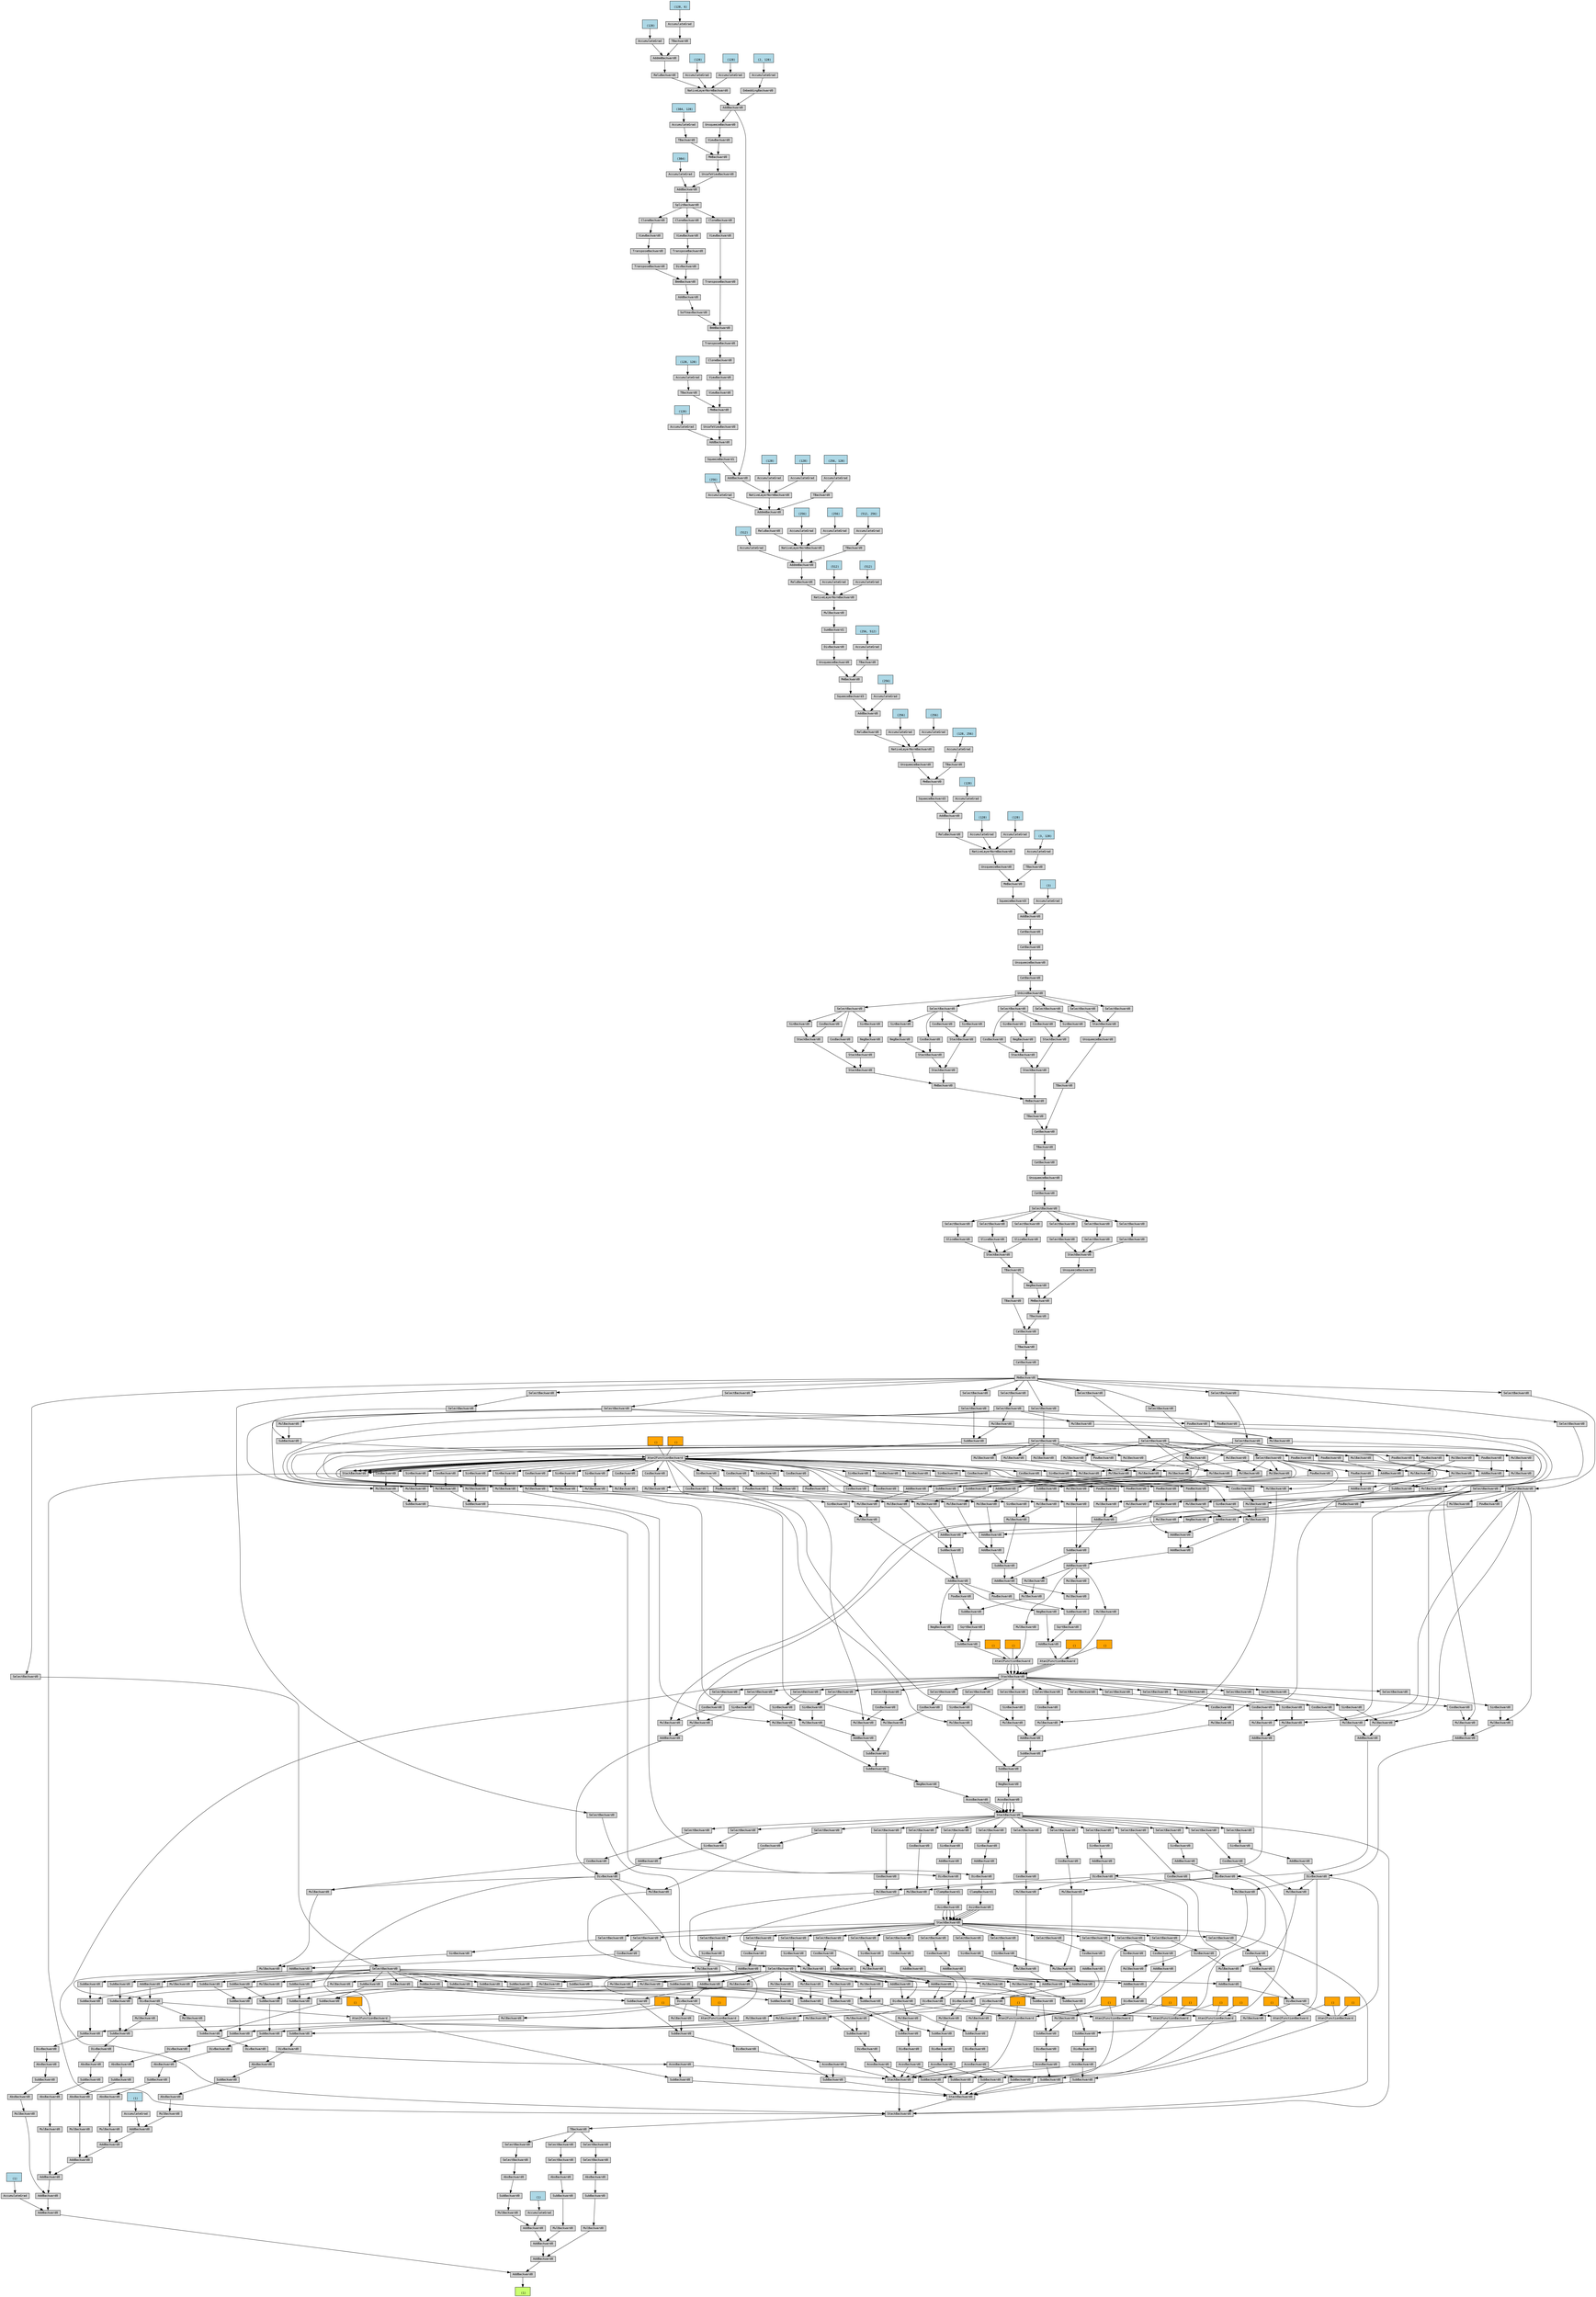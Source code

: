 digraph {
	graph [size="258.15,258.15"]
	node [align=left fontname=monospace fontsize=10 height=0.2 ranksep=0.1 shape=box style=filled]
	140540795078752 [label="
 (1)" fillcolor=darkolivegreen1]
	140540794868672 [label=AddBackward0]
	140540794868960 -> 140540794868672
	140540794868960 [label=AddBackward0]
	140540794868624 -> 140540794868960
	140540795083072 [label="
 (1)" fillcolor=lightblue]
	140540795083072 -> 140540794868624
	140540794868624 [label=AccumulateGrad]
	140540794868816 -> 140540794868960
	140540794868816 [label=AddBackward0]
	140540794868768 -> 140540794868816
	140540794868768 [label=AddBackward0]
	140540794869248 -> 140540794868768
	140540794869248 [label=AddBackward0]
	140540794869392 -> 140540794869248
	140540794869392 [label=AddBackward0]
	140540794869536 -> 140540794869392
	140540794869536 [label=AddBackward0]
	140540794869680 -> 140540794869536
	140540795072928 [label="
 (1)" fillcolor=lightblue]
	140540795072928 -> 140540794869680
	140540794869680 [label=AccumulateGrad]
	140540794869632 -> 140540794869536
	140540794869632 [label=MulBackward0]
	140540794869728 -> 140540794869632
	140540794869728 [label=AbsBackward0]
	140540794869920 -> 140540794869728
	140540794869920 [label=SubBackward0]
	140540794870016 -> 140540794869920
	140540794870016 [label=AbsBackward0]
	140540794870112 -> 140540794870016
	140540794870112 [label=DivBackward0]
	140540794870208 -> 140540794870112
	140540794870208 [label=SubBackward0]
	140540794870304 -> 140540794870208
	140540794870304 [label=SubBackward0]
	140540794870448 -> 140540794870304
	140540794870448 [label=SubBackward0]
	140540794870592 -> 140540794870448
	140540794870592 [label=SelectBackward0]
	140540794870688 -> 140540794870592
	140540794870688 [label=SelectBackward0]
	140540794870784 -> 140540794870688
	140540794870784 [label=MmBackward0]
	140540794870880 -> 140540794870784
	140540794870880 [label=CatBackward0]
	140540794870976 -> 140540794870880
	140540794870976 [label=TBackward0]
	140540794871072 -> 140540794870976
	140540794871072 [label=CatBackward0]
	140540794871168 -> 140540794871072
	140540794871168 [label=TBackward0]
	140540794871312 -> 140540794871168
	140540794871312 [label=TBackward0]
	140540794871408 -> 140540794871312
	140540794871408 [label=StackBackward0]
	140540794871504 -> 140540794871408
	140540794871504 [label=SliceBackward0]
	140540794871696 -> 140540794871504
	140540794871696 [label=SelectBackward0]
	140540794871792 -> 140540794871696
	140540794871792 [label=SelectBackward0]
	140540794871888 -> 140540794871792
	140540794871888 [label=CatBackward0]
	140540794871984 -> 140540794871888
	140540794871984 [label=UnsqueezeBackward0]
	140540794872080 -> 140540794871984
	140540794872080 [label=CatBackward0]
	140540794872176 -> 140540794872080
	140540794872176 [label=TBackward0]
	140540794872272 -> 140540794872176
	140540794872272 [label=CatBackward0]
	140540794872320 -> 140540794872272
	140540794872320 [label=TBackward0]
	140540794872560 -> 140540794872320
	140540794872560 [label=MmBackward0]
	140540794872608 -> 140540794872560
	140540794872608 [label=StackBackward0]
	140540794872848 -> 140540794872608
	140540794872848 [label=StackBackward0]
	140540794872992 -> 140540794872848
	140540794872992 [label=CosBackward0]
	140540794873136 -> 140540794872992
	140540794873136 [label=SelectBackward0]
	140540794873184 -> 140540794873136
	140540794873184 [label=UnbindBackward0]
	140540794873328 -> 140540794873184
	140540794873328 [label=CatBackward0]
	140540794873472 -> 140540794873328
	140540794873472 [label=UnsqueezeBackward0]
	140540794873664 -> 140540794873472
	140540794873664 [label=CatBackward0]
	140540794873712 -> 140540794873664
	140540794873712 [label=CatBackward0]
	140540794873904 -> 140540794873712
	140540794873904 [label=AddBackward0]
	140540794874000 -> 140540794873904
	140540794874000 [label=SqueezeBackward3]
	140540794874144 -> 140540794874000
	140540794874144 [label=MmBackward0]
	140540794874192 -> 140540794874144
	140540794874192 [label=UnsqueezeBackward0]
	140540794874432 -> 140540794874192
	140540794874432 [label=NativeLayerNormBackward0]
	140540794874480 -> 140540794874432
	140540794874480 [label=ReluBackward0]
	140540794874768 -> 140540794874480
	140540794874768 [label=AddBackward0]
	140540794874816 -> 140540794874768
	140540794874816 [label=SqueezeBackward3]
	140540794875056 -> 140540794874816
	140540794875056 [label=MmBackward0]
	140540794875104 -> 140540794875056
	140540794875104 [label=UnsqueezeBackward0]
	140540794875344 -> 140540794875104
	140540794875344 [label=NativeLayerNormBackward0]
	140540794875392 -> 140540794875344
	140540794875392 [label=ReluBackward0]
	140540794875680 -> 140540794875392
	140540794875680 [label=AddBackward0]
	140540794875728 -> 140540794875680
	140540794875728 [label=SqueezeBackward3]
	140540794875968 -> 140540794875728
	140540794875968 [label=MmBackward0]
	140540794876016 -> 140540794875968
	140540794876016 [label=UnsqueezeBackward0]
	140540794876256 -> 140540794876016
	140540794876256 [label=DivBackward0]
	140540794876304 -> 140540794876256
	140540794876304 [label=SumBackward1]
	140540794876496 -> 140540794876304
	140540794876496 [label=MulBackward0]
	140540794876544 -> 140540794876496
	140540794876544 [label=NativeLayerNormBackward0]
	140540794876736 -> 140540794876544
	140540794876736 [label=ReluBackward0]
	140540794876928 -> 140540794876736
	140540794876928 [label=AddmmBackward0]
	140540794876976 -> 140540794876928
	140540794519472 [label="
 (512)" fillcolor=lightblue]
	140540794519472 -> 140540794876976
	140540794876976 [label=AccumulateGrad]
	140540794876832 -> 140540794876928
	140540794876832 [label=NativeLayerNormBackward0]
	140540794877168 -> 140540794876832
	140540794877168 [label=ReluBackward0]
	140540794877552 -> 140540794877168
	140540794877552 [label=AddmmBackward0]
	140540794877648 -> 140540794877552
	140540794519152 [label="
 (256)" fillcolor=lightblue]
	140540794519152 -> 140540794877648
	140540794877648 [label=AccumulateGrad]
	140540794877600 -> 140540794877552
	140540794877600 [label=NativeLayerNormBackward0]
	140540794877744 -> 140540794877600
	140540794877744 [label=AddBackward0]
	140540794878080 -> 140540794877744
	140540794878080 [label=AddBackward0]
	140540794878224 -> 140540794878080
	140540794878224 [label=NativeLayerNormBackward0]
	140540794878368 -> 140540794878224
	140540794878368 [label=ReluBackward0]
	140540794878560 -> 140540794878368
	140540794878560 [label=AddmmBackward0]
	140540794878656 -> 140540794878560
	140540794518672 [label="
 (128)" fillcolor=lightblue]
	140540794518672 -> 140540794878656
	140540794878656 [label=AccumulateGrad]
	140540794878608 -> 140540794878560
	140540794878608 [label=TBackward0]
	140540794878704 -> 140540794878608
	140540697770352 [label="
 (128, 6)" fillcolor=lightblue]
	140540697770352 -> 140540794878704
	140540794878704 [label=AccumulateGrad]
	140540794878320 -> 140540794878224
	140540707020192 [label="
 (128)" fillcolor=lightblue]
	140540707020192 -> 140540794878320
	140540794878320 [label=AccumulateGrad]
	140540794878272 -> 140540794878224
	140540707020512 [label="
 (128)" fillcolor=lightblue]
	140540707020512 -> 140540794878272
	140540794878272 [label=AccumulateGrad]
	140540794878176 -> 140540794878080
	140540794878176 [label=EmbeddingBackward0]
	140540794878464 -> 140540794878176
	140540694481952 [label="
 (2, 128)" fillcolor=lightblue]
	140540694481952 -> 140540794878464
	140540794878464 [label=AccumulateGrad]
	140540794878032 -> 140540794877744
	140540794878032 [label=SqueezeBackward1]
	140540794878992 -> 140540794878032
	140540794878992 [label=AddBackward0]
	140540794878416 -> 140540794878992
	140540794878416 [label=UnsafeViewBackward0]
	140540794879040 -> 140540794878416
	140540794879040 [label=MmBackward0]
	140540794879136 -> 140540794879040
	140540794879136 [label=ViewBackward0]
	140540794879280 -> 140540794879136
	140540794879280 [label=ViewBackward0]
	140540794879376 -> 140540794879280
	140540794879376 [label=CloneBackward0]
	140540794879472 -> 140540794879376
	140540794879472 [label=TransposeBackward0]
	140540794879520 -> 140540794879472
	140540794879520 [label=BmmBackward0]
	140540794879664 -> 140540794879520
	140540794879664 [label=SoftmaxBackward0]
	140540794879904 -> 140540794879664
	140540794879904 [label=AddBackward0]
	140540794879808 -> 140540794879904
	140540794879808 [label=BmmBackward0]
	140540795207888 -> 140540794879808
	140540795207888 [label=DivBackward0]
	140540795208032 -> 140540795207888
	140540795208032 [label=TransposeBackward0]
	140540795208128 -> 140540795208032
	140540795208128 [label=ViewBackward0]
	140540795208176 -> 140540795208128
	140540795208176 [label=CloneBackward0]
	140540795208320 -> 140540795208176
	140540795208320 [label=SplitBackward0]
	140540795208464 -> 140540795208320
	140540795208464 [label=AddBackward0]
	140540795208608 -> 140540795208464
	140540795208608 [label=UnsafeViewBackward0]
	140540795208848 -> 140540795208608
	140540795208848 [label=MmBackward0]
	140540795208896 -> 140540795208848
	140540795208896 [label=ViewBackward0]
	140540795209136 -> 140540795208896
	140540795209136 [label=UnsqueezeBackward0]
	140540794878080 -> 140540795209136
	140540795208752 -> 140540795208848
	140540795208752 [label=TBackward0]
	140540795209040 -> 140540795208752
	140540694396688 [label="
 (384, 128)" fillcolor=lightblue]
	140540694396688 -> 140540795209040
	140540795209040 [label=AccumulateGrad]
	140540795208560 -> 140540795208464
	140540794518752 [label="
 (384)" fillcolor=lightblue]
	140540794518752 -> 140540795208560
	140540795208560 [label=AccumulateGrad]
	140540795207840 -> 140540794879808
	140540795207840 [label=TransposeBackward0]
	140540795207936 -> 140540795207840
	140540795207936 [label=TransposeBackward0]
	140540795208416 -> 140540795207936
	140540795208416 [label=ViewBackward0]
	140540795209184 -> 140540795208416
	140540795209184 [label=CloneBackward0]
	140540795208320 -> 140540795209184
	140540794879616 -> 140540794879520
	140540794879616 [label=TransposeBackward0]
	140540794879856 -> 140540794879616
	140540794879856 [label=ViewBackward0]
	140540795208272 -> 140540794879856
	140540795208272 [label=CloneBackward0]
	140540795208320 -> 140540795208272
	140540794879088 -> 140540794879040
	140540794879088 [label=TBackward0]
	140540794879424 -> 140540794879088
	140540794518912 [label="
 (128, 128)" fillcolor=lightblue]
	140540794518912 -> 140540794879424
	140540794879424 [label=AccumulateGrad]
	140540794878800 -> 140540794878992
	140540707019632 [label="
 (128)" fillcolor=lightblue]
	140540707019632 -> 140540794878800
	140540794878800 [label=AccumulateGrad]
	140540794877840 -> 140540794877600
	140540794518992 [label="
 (128)" fillcolor=lightblue]
	140540794518992 -> 140540794877840
	140540794877840 [label=AccumulateGrad]
	140540794877888 -> 140540794877600
	140540794519072 [label="
 (128)" fillcolor=lightblue]
	140540794519072 -> 140540794877888
	140540794877888 [label=AccumulateGrad]
	140540794877456 -> 140540794877552
	140540794877456 [label=TBackward0]
	140540794878512 -> 140540794877456
	140540794508432 [label="
 (256, 128)" fillcolor=lightblue]
	140540794508432 -> 140540794878512
	140540794878512 [label=AccumulateGrad]
	140540794877312 -> 140540794876832
	140540794519232 [label="
 (256)" fillcolor=lightblue]
	140540794519232 -> 140540794877312
	140540794877312 [label=AccumulateGrad]
	140540794877360 -> 140540794876832
	140540794519312 [label="
 (256)" fillcolor=lightblue]
	140540794519312 -> 140540794877360
	140540794877360 [label=AccumulateGrad]
	140540794877072 -> 140540794876928
	140540794877072 [label=TBackward0]
	140540794877696 -> 140540794877072
	140540794519392 [label="
 (512, 256)" fillcolor=lightblue]
	140540794519392 -> 140540794877696
	140540794877696 [label=AccumulateGrad]
	140540794876688 -> 140540794876544
	140540794978368 [label="
 (512)" fillcolor=lightblue]
	140540794978368 -> 140540794876688
	140540794876688 [label=AccumulateGrad]
	140540794876640 -> 140540794876544
	140540794978448 [label="
 (512)" fillcolor=lightblue]
	140540794978448 -> 140540794876640
	140540794876640 [label=AccumulateGrad]
	140540794875872 -> 140540794875968
	140540794875872 [label=TBackward0]
	140540794876448 -> 140540794875872
	140540794978528 [label="
 (256, 512)" fillcolor=lightblue]
	140540794978528 -> 140540794876448
	140540794876448 [label=AccumulateGrad]
	140540794875584 -> 140540794875680
	140540794978608 [label="
 (256)" fillcolor=lightblue]
	140540794978608 -> 140540794875584
	140540794875584 [label=AccumulateGrad]
	140540794875248 -> 140540794875344
	140540794978688 [label="
 (256)" fillcolor=lightblue]
	140540794978688 -> 140540794875248
	140540794875248 [label=AccumulateGrad]
	140540794875488 -> 140540794875344
	140540794978768 [label="
 (256)" fillcolor=lightblue]
	140540794978768 -> 140540794875488
	140540794875488 [label=AccumulateGrad]
	140540794874960 -> 140540794875056
	140540794874960 [label=TBackward0]
	140540794875632 -> 140540794874960
	140540794978848 [label="
 (128, 256)" fillcolor=lightblue]
	140540794978848 -> 140540794875632
	140540794875632 [label=AccumulateGrad]
	140540794874672 -> 140540794874768
	140540794978928 [label="
 (128)" fillcolor=lightblue]
	140540794978928 -> 140540794874672
	140540794874672 [label=AccumulateGrad]
	140540794874336 -> 140540794874432
	140540794979008 [label="
 (128)" fillcolor=lightblue]
	140540794979008 -> 140540794874336
	140540794874336 [label=AccumulateGrad]
	140540794874576 -> 140540794874432
	140540694180496 [label="
 (128)" fillcolor=lightblue]
	140540694180496 -> 140540794874576
	140540794874576 [label=AccumulateGrad]
	140540794874048 -> 140540794874144
	140540794874048 [label=TBackward0]
	140540794874720 -> 140540794874048
	140540696984800 [label="
 (3, 128)" fillcolor=lightblue]
	140540696984800 -> 140540794874720
	140540794874720 [label=AccumulateGrad]
	140540794873952 -> 140540794873904
	140540694481792 [label="
 (3)" fillcolor=lightblue]
	140540694481792 -> 140540794873952
	140540794873952 [label=AccumulateGrad]
	140540794872944 -> 140540794872848
	140540794872944 [label=NegBackward0]
	140540794873280 -> 140540794872944
	140540794873280 [label=SinBackward0]
	140540794873136 -> 140540794873280
	140540794872800 -> 140540794872608
	140540794872800 [label=StackBackward0]
	140540794873616 -> 140540794872800
	140540794873616 [label=SinBackward0]
	140540794873136 -> 140540794873616
	140540794873040 -> 140540794872800
	140540794873040 [label=CosBackward0]
	140540794873136 -> 140540794873040
	140540794872464 -> 140540794872560
	140540794872464 [label=MmBackward0]
	140540794873424 -> 140540794872464
	140540794873424 [label=StackBackward0]
	140540794873856 -> 140540794873424
	140540794873856 [label=StackBackward0]
	140540794874288 -> 140540794873856
	140540794874288 [label=CosBackward0]
	140540794874912 -> 140540794874288
	140540794874912 [label=SelectBackward0]
	140540794873184 -> 140540794874912
	140540794874624 -> 140540794873856
	140540794874624 [label=SinBackward0]
	140540794874912 -> 140540794874624
	140540794873568 -> 140540794873424
	140540794873568 [label=StackBackward0]
	140540794875200 -> 140540794873568
	140540794875200 [label=NegBackward0]
	140540794875008 -> 140540794875200
	140540794875008 [label=SinBackward0]
	140540794874912 -> 140540794875008
	140540794874384 -> 140540794873568
	140540794874384 [label=CosBackward0]
	140540794874912 -> 140540794874384
	140540794872896 -> 140540794872464
	140540794872896 [label=StackBackward0]
	140540794876160 -> 140540794872896
	140540794876160 [label=StackBackward0]
	140540794875536 -> 140540794876160
	140540794875536 [label=CosBackward0]
	140540794875920 -> 140540794875536
	140540794875920 [label=SelectBackward0]
	140540794873184 -> 140540794875920
	140540794874096 -> 140540794876160
	140540794874096 [label=NegBackward0]
	140540794876784 -> 140540794874096
	140540794876784 [label=SinBackward0]
	140540794875920 -> 140540794876784
	140540794873808 -> 140540794872896
	140540794873808 [label=StackBackward0]
	140540794876208 -> 140540794873808
	140540794876208 [label=SinBackward0]
	140540794875920 -> 140540794876208
	140540794876400 -> 140540794873808
	140540794876400 [label=CosBackward0]
	140540794875920 -> 140540794876400
	140540794871600 -> 140540794872272
	140540794871600 [label=TBackward0]
	140540794872752 -> 140540794871600
	140540794872752 [label=UnsqueezeBackward0]
	140540794875824 -> 140540794872752
	140540794875824 [label=StackBackward0]
	140540794876112 -> 140540794875824
	140540794876112 [label=SelectBackward0]
	140540794873184 -> 140540794876112
	140540794875296 -> 140540794875824
	140540794875296 [label=SelectBackward0]
	140540794873184 -> 140540794875296
	140540794872512 -> 140540794875824
	140540794872512 [label=SelectBackward0]
	140540794873184 -> 140540794872512
	140540794871456 -> 140540794871408
	140540794871456 [label=SliceBackward0]
	140540794871840 -> 140540794871456
	140540794871840 [label=SelectBackward0]
	140540794871792 -> 140540794871840
	140540794871216 -> 140540794871408
	140540794871216 [label=SliceBackward0]
	140540794871936 -> 140540794871216
	140540794871936 [label=SelectBackward0]
	140540794871792 -> 140540794871936
	140540794871120 -> 140540794871072
	140540794871120 [label=TBackward0]
	140540794871552 -> 140540794871120
	140540794871552 [label=MmBackward0]
	140540794872128 -> 140540794871552
	140540794872128 [label=NegBackward0]
	140540794871312 -> 140540794872128
	140540794872032 -> 140540794871552
	140540794872032 [label=UnsqueezeBackward0]
	140540794871648 -> 140540794872032
	140540794871648 [label=StackBackward0]
	140540794872704 -> 140540794871648
	140540794872704 [label=SelectBackward0]
	140540794877504 -> 140540794872704
	140540794877504 [label=SelectBackward0]
	140540794871792 -> 140540794877504
	140540794872416 -> 140540794871648
	140540794872416 [label=SelectBackward0]
	140540794877120 -> 140540794872416
	140540794877120 [label=SelectBackward0]
	140540794871792 -> 140540794877120
	140540794872224 -> 140540794871648
	140540794872224 [label=SelectBackward0]
	140540794876880 -> 140540794872224
	140540794876880 [label=SelectBackward0]
	140540794871792 -> 140540794876880
	140540794870400 -> 140540794870304
	140540794870400 [label=MulBackward0]
	140540794870736 -> 140540794870400
	140540794870736 [label=SelectBackward0]
	140540794870928 -> 140540794870736
	140540794870928 [label=SelectBackward0]
	140540794870784 -> 140540794870928
	140540794870256 -> 140540794870208
	140540794870256 [label=MulBackward0]
	140540794870832 -> 140540794870256
	140540794870832 [label=DivBackward0]
	140540794871024 -> 140540794870832
	140540794871024 [label=AddBackward0]
	140540794870736 -> 140540794871024
	140540794871264 -> 140540794871024
	140540794871264 [label=MulBackward0]
	140540794873088 -> 140540794871264
	140540794873088 [label=MulBackward0]
	140540794879328 -> 140540794873088
	140540794879328 [label=DivBackward0]
	140540794878848 -> 140540794879328
	140540794878848 [label=AddBackward0]
	140540794879232 -> 140540794878848
	140540794879232 [label=MulBackward0]
	140540795208800 -> 140540794879232
	140540795208800 [label=SelectBackward0]
	140540795208992 -> 140540795208800
	140540795208992 [label=SelectBackward0]
	140540794870784 -> 140540795208992
	140540795208080 -> 140540794879232
	140540795208080 [label=CosBackward0]
	140540795207984 -> 140540795208080
	140540795207984 [label=SelectBackward0]
	140540795209376 -> 140540795207984
	140540795209376 [label=StackBackward0]
	140540694599360 -> 140540795209376
	140540694599360 [label=Atan2FunctionBackward]
	140540795209520 -> 140540694599360
	140540795209520 [label=AddBackward0]
	140540795209664 -> 140540795209520
	140540795209664 [label=NegBackward0]
	140540795209808 -> 140540795209664
	140540795209808 [label=AddBackward0]
	140540795209904 -> 140540795209808
	140540795209904 [label=SubBackward0]
	140540795210048 -> 140540795209904
	140540795210048 [label=AddBackward0]
	140540795210192 -> 140540795210048
	140540795210192 [label=MulBackward0]
	140540795210336 -> 140540795210192
	140540795210336 [label=MulBackward0]
	140540795210432 -> 140540795210336
	140540795210432 [label=SelectBackward0]
	140540795210528 -> 140540795210432
	140540795210528 [label=SelectBackward0]
	140540794870784 -> 140540795210528
	140540795208800 -> 140540795210192
	140540795210144 -> 140540795210048
	140540795210144 [label=MulBackward0]
	140540795210480 -> 140540795210144
	140540795210480 [label=SubBackward0]
	140540795210240 -> 140540795210480
	140540795210240 [label=MulBackward0]
	140540795210768 -> 140540795210240
	140540795210768 [label=MulBackward0]
	140540795210912 -> 140540795210768
	140540795210912 [label=SelectBackward0]
	140540795211008 -> 140540795210912
	140540795211008 [label=SelectBackward0]
	140540794870784 -> 140540795211008
	140540795210720 -> 140540795210240
	140540795210720 [label=SelectBackward0]
	140540795211104 -> 140540795210720
	140540795211104 [label=SelectBackward0]
	140540794870784 -> 140540795211104
	140540795210576 -> 140540795210480
	140540795210576 [label=MulBackward0]
	140540795210816 -> 140540795210576
	140540795210816 [label=MulBackward0]
	140540795211152 -> 140540795210816
	140540795211152 [label=SelectBackward0]
	140540795211248 -> 140540795211152
	140540795211248 [label=SelectBackward0]
	140540794870784 -> 140540795211248
	140540795210960 -> 140540795210576
	140540795210960 [label=SelectBackward0]
	140540795211344 -> 140540795210960
	140540795211344 [label=SelectBackward0]
	140540794870784 -> 140540795211344
	140540795210384 -> 140540795210144
	140540795210384 [label=PowBackward0]
	140540795211200 -> 140540795210384
	140540795211200 [label=CosBackward0]
	140540694599120 -> 140540795211200
	140540694599120 [label=Atan2FunctionBackward]
	140540795210864 -> 140540694599120
	140540795210864 [label=SubBackward0]
	140540795211488 -> 140540795210864
	140540795211488 [label=SelectBackward0]
	140540795211632 -> 140540795211488
	140540795211632 [label=SelectBackward0]
	140540794870784 -> 140540795211632
	140540795211440 -> 140540795210864
	140540795211440 [label=MulBackward0]
	140540795211680 -> 140540795211440
	140540795211680 [label=SelectBackward0]
	140540795211776 -> 140540795211680
	140540795211776 [label=SelectBackward0]
	140540794870784 -> 140540795211776
	140540795210624 -> 140540694599120
	140540795210624 [label=SubBackward0]
	140540795211536 -> 140540795210624
	140540795211536 [label=SelectBackward0]
	140540795211584 -> 140540795211536
	140540795211584 [label=SelectBackward0]
	140540794870784 -> 140540795211584
	140540795211728 -> 140540795210624
	140540795211728 [label=MulBackward0]
	140540795211920 -> 140540795211728
	140540795211920 [label=SelectBackward0]
	140540795212016 -> 140540795211920
	140540795212016 [label=SelectBackward0]
	140540794870784 -> 140540795212016
	140540795096096 -> 140540694599120 [dir=none]
	140540795096096 [label="
 ()" fillcolor=orange]
	140540795095696 -> 140540694599120 [dir=none]
	140540795095696 [label="
 ()" fillcolor=orange]
	140540795210000 -> 140540795209904
	140540795210000 [label=MulBackward0]
	140540795210672 -> 140540795210000
	140540795210672 [label=SubBackward0]
	140540795211392 -> 140540795210672
	140540795211392 [label=MulBackward0]
	140540795212112 -> 140540795211392
	140540795212112 [label=MulBackward0]
	140540795210912 -> 140540795212112
	140540795210720 -> 140540795211392
	140540795211056 -> 140540795210672
	140540795211056 [label=MulBackward0]
	140540795212064 -> 140540795211056
	140540795212064 [label=MulBackward0]
	140540795211152 -> 140540795212064
	140540795210960 -> 140540795211056
	140540795210288 -> 140540795210000
	140540795210288 [label=PowBackward0]
	140540795212160 -> 140540795210288
	140540795212160 [label=SinBackward0]
	140540694599120 -> 140540795212160
	140540795209856 -> 140540795209808
	140540795209856 [label=MulBackward0]
	140540795211824 -> 140540795209856
	140540795211824 [label=MulBackward0]
	140540795211296 -> 140540795211824
	140540795211296 [label=AddBackward0]
	140540795212304 -> 140540795211296
	140540795212304 [label=MulBackward0]
	140540795212448 -> 140540795212304
	140540795212448 [label=MulBackward0]
	140540795210912 -> 140540795212448
	140540795210960 -> 140540795212304
	140540795212256 -> 140540795211296
	140540795212256 [label=MulBackward0]
	140540795212496 -> 140540795212256
	140540795212496 [label=MulBackward0]
	140540795211152 -> 140540795212496
	140540795210720 -> 140540795212256
	140540795211968 -> 140540795211824
	140540795211968 [label=CosBackward0]
	140540694599120 -> 140540795211968
	140540795210096 -> 140540795209856
	140540795210096 [label=SinBackward0]
	140540694599120 -> 140540795210096
	140540795209616 -> 140540795209520
	140540795209616 [label=SqrtBackward0]
	140540795209952 -> 140540795209616
	140540795209952 [label=SubBackward0]
	140540795212592 -> 140540795209952
	140540795212592 [label=PowBackward0]
	140540795209808 -> 140540795212592
	140540795212544 -> 140540795209952
	140540795212544 [label=MulBackward0]
	140540795211872 -> 140540795212544
	140540795211872 [label=MulBackward0]
	140540795212688 -> 140540795211872
	140540795212688 [label=AddBackward0]
	140540795212784 -> 140540795212688
	140540795212784 [label=AddBackward0]
	140540795212928 -> 140540795212784
	140540795212928 [label=AddBackward0]
	140540795213072 -> 140540795212928
	140540795213072 [label=AddBackward0]
	140540795213216 -> 140540795213072
	140540795213216 [label=PowBackward0]
	140540795210432 -> 140540795213216
	140540795213168 -> 140540795213072
	140540795213168 [label=MulBackward0]
	140540795213264 -> 140540795213168
	140540795213264 [label=AddBackward0]
	140540795213504 -> 140540795213264
	140540795213504 [label=PowBackward0]
	140540795210912 -> 140540795213504
	140540795213456 -> 140540795213264
	140540795213456 [label=PowBackward0]
	140540795210960 -> 140540795213456
	140540795213312 -> 140540795213168
	140540795213312 [label=PowBackward0]
	140540795213600 -> 140540795213312
	140540795213600 [label=CosBackward0]
	140540694599120 -> 140540795213600
	140540795213024 -> 140540795212928
	140540795213024 [label=MulBackward0]
	140540795213552 -> 140540795213024
	140540795213552 [label=AddBackward0]
	140540795213408 -> 140540795213552
	140540795213408 [label=PowBackward0]
	140540795211152 -> 140540795213408
	140540795213648 -> 140540795213552
	140540795213648 [label=PowBackward0]
	140540795210720 -> 140540795213648
	140540795213360 -> 140540795213024
	140540795213360 [label=PowBackward0]
	140540795213792 -> 140540795213360
	140540795213792 [label=SinBackward0]
	140540694599120 -> 140540795213792
	140540795212880 -> 140540795212784
	140540795212880 [label=MulBackward0]
	140540795213744 -> 140540795212880
	140540795213744 [label=MulBackward0]
	140540795213696 -> 140540795213744
	140540795213696 [label=SubBackward0]
	140540795214032 -> 140540795213696
	140540795214032 [label=MulBackward0]
	140540795214176 -> 140540795214032
	140540795214176 [label=MulBackward0]
	140540795210912 -> 140540795214176
	140540795211152 -> 140540795214032
	140540795213984 -> 140540795213696
	140540795213984 [label=MulBackward0]
	140540795214224 -> 140540795213984
	140540795214224 [label=MulBackward0]
	140540795210720 -> 140540795214224
	140540795210960 -> 140540795213984
	140540795213840 -> 140540795213744
	140540795213840 [label=CosBackward0]
	140540694599120 -> 140540795213840
	140540795213120 -> 140540795212880
	140540795213120 [label=SinBackward0]
	140540694599120 -> 140540795213120
	140540795212736 -> 140540795212688
	140540795212736 [label=SubBackward0]
	140540795214272 -> 140540795212736
	140540795214272 [label=AddBackward0]
	140540795213936 -> 140540795214272
	140540795213936 [label=MulBackward0]
	140540795214368 -> 140540795213936
	140540795214368 [label=PowBackward0]
	140540795211680 -> 140540795214368
	140540795214128 -> 140540795213936
	140540795214128 [label=PowBackward0]
	140540795214416 -> 140540795214128
	140540795214416 [label=CosBackward0]
	140540694599120 -> 140540795214416
	140540795213888 -> 140540795214272
	140540795213888 [label=MulBackward0]
	140540795214608 -> 140540795213888
	140540795214608 [label=PowBackward0]
	140540795211920 -> 140540795214608
	140540795214464 -> 140540795213888
	140540795214464 [label=PowBackward0]
	140540795214560 -> 140540795214464
	140540795214560 [label=SinBackward0]
	140540694599120 -> 140540795214560
	140540795212976 -> 140540795212736
	140540795212976 [label=MulBackward0]
	140540795214512 -> 140540795212976
	140540795214512 [label=MulBackward0]
	140540795214656 -> 140540795214512
	140540795214656 [label=MulBackward0]
	140540795214896 -> 140540795214656
	140540795214896 [label=MulBackward0]
	140540795211920 -> 140540795214896
	140540795211680 -> 140540795214656
	140540795214704 -> 140540795214512
	140540795214704 [label=SinBackward0]
	140540694599120 -> 140540795214704
	140540795214080 -> 140540795212976
	140540795214080 [label=CosBackward0]
	140540694599120 -> 140540795214080
	140540795212208 -> 140540795212544
	140540795212208 [label=AddBackward0]
	140540795212832 -> 140540795212208
	140540795212832 [label=SubBackward0]
	140540795214992 -> 140540795212832
	140540795214992 [label=AddBackward0]
	140540795214848 -> 140540795214992
	140540795214848 [label=AddBackward0]
	140540795215088 -> 140540795214848
	140540795215088 [label=NegBackward0]
	140540795215232 -> 140540795215088
	140540795215232 [label=PowBackward0]
	140540795208800 -> 140540795215232
	140540795215040 -> 140540795214848
	140540795215040 [label=MulBackward0]
	140540795215280 -> 140540795215040
	140540795215280 [label=AddBackward0]
	140540795215424 -> 140540795215280
	140540795215424 [label=PowBackward0]
	140540795211152 -> 140540795215424
	140540795215376 -> 140540795215280
	140540795215376 [label=PowBackward0]
	140540795210720 -> 140540795215376
	140540795215328 -> 140540795215040
	140540795215328 [label=PowBackward0]
	140540795215520 -> 140540795215328
	140540795215520 [label=CosBackward0]
	140540694599120 -> 140540795215520
	140540795214752 -> 140540795214992
	140540795214752 [label=MulBackward0]
	140540795215472 -> 140540795214752
	140540795215472 [label=AddBackward0]
	140540795215136 -> 140540795215472
	140540795215136 [label=PowBackward0]
	140540795210912 -> 140540795215136
	140540795215568 -> 140540795215472
	140540795215568 [label=PowBackward0]
	140540795210960 -> 140540795215568
	140540795215184 -> 140540795214752
	140540795215184 [label=PowBackward0]
	140540795215712 -> 140540795215184
	140540795215712 [label=SinBackward0]
	140540694599120 -> 140540795215712
	140540795214320 -> 140540795212832
	140540795214320 [label=MulBackward0]
	140540795215664 -> 140540795214320
	140540795215664 [label=MulBackward0]
	140540795215616 -> 140540795215664
	140540795215616 [label=SubBackward0]
	140540795215952 -> 140540795215616
	140540795215952 [label=MulBackward0]
	140540795216096 -> 140540795215952
	140540795216096 [label=MulBackward0]
	140540795210912 -> 140540795216096
	140540795211152 -> 140540795215952
	140540795215904 -> 140540795215616
	140540795215904 [label=MulBackward0]
	140540795216144 -> 140540795215904
	140540795216144 [label=MulBackward0]
	140540795210720 -> 140540795216144
	140540795210960 -> 140540795215904
	140540795215760 -> 140540795215664
	140540795215760 [label=CosBackward0]
	140540694599120 -> 140540795215760
	140540795214800 -> 140540795214320
	140540795214800 [label=SinBackward0]
	140540694599120 -> 140540795214800
	140540795212736 -> 140540795212208
	140540795207744 -> 140540694599360
	140540795207744 [label=MulBackward0]
	140540795212688 -> 140540795207744
	140540795103136 -> 140540694599360 [dir=none]
	140540795103136 [label="
 ()" fillcolor=orange]
	140540795103216 -> 140540694599360 [dir=none]
	140540795103216 [label="
 ()" fillcolor=orange]
	140540694599600 -> 140540795209376
	140540694599600 [label=Atan2FunctionBackward]
	140540795209712 -> 140540694599600
	140540795209712 [label=SubBackward0]
	140540795212400 -> 140540795209712
	140540795212400 [label=NegBackward0]
	140540795209808 -> 140540795212400
	140540795212352 -> 140540795209712
	140540795212352 [label=SqrtBackward0]
	140540795212640 -> 140540795212352
	140540795212640 [label=SubBackward0]
	140540795215808 -> 140540795212640
	140540795215808 [label=PowBackward0]
	140540795209808 -> 140540795215808
	140540795216240 -> 140540795212640
	140540795216240 [label=MulBackward0]
	140540795215856 -> 140540795216240
	140540795215856 [label=MulBackward0]
	140540795212688 -> 140540795215856
	140540795212208 -> 140540795216240
	140540795209760 -> 140540694599600
	140540795209760 [label=MulBackward0]
	140540795212688 -> 140540795209760
	140540795103296 -> 140540694599600 [dir=none]
	140540795103296 [label="
 ()" fillcolor=orange]
	140540795103616 -> 140540694599600 [dir=none]
	140540795103616 [label="
 ()" fillcolor=orange]
	140540694599360 -> 140540795209376
	140540694599600 -> 140540795209376
	140540694599360 -> 140540795209376
	140540694599600 -> 140540795209376
	140540694599360 -> 140540795209376
	140540694599600 -> 140540795209376
	140540794879184 -> 140540794878848
	140540794879184 [label=MulBackward0]
	140540795210432 -> 140540794879184
	140540795208704 -> 140540794879184
	140540795208704 [label=SinBackward0]
	140540795209088 -> 140540795208704
	140540795209088 [label=SelectBackward0]
	140540795209376 -> 140540795209088
	140540794878944 -> 140540794879328
	140540794878944 [label=AddBackward0]
	140540794879760 -> 140540794878944
	140540794879760 [label=SinBackward0]
	140540795216192 -> 140540794879760
	140540795216192 [label=SelectBackward0]
	140540795209568 -> 140540795216192
	140540795209568 [label=StackBackward0]
	140540795216336 -> 140540795209568
	140540795216336 [label=AcosBackward0]
	140540795216384 -> 140540795216336
	140540795216384 [label=NegBackward0]
	140540795216480 -> 140540795216384
	140540795216480 [label=SubBackward0]
	140540795216576 -> 140540795216480
	140540795216576 [label=SubBackward0]
	140540795216720 -> 140540795216576
	140540795216720 [label=AddBackward0]
	140540795216864 -> 140540795216720
	140540795216864 [label=MulBackward0]
	140540795217008 -> 140540795216864
	140540795217008 [label=MulBackward0]
	140540795210960 -> 140540795217008
	140540795217152 -> 140540795217008
	140540795217152 [label=CosBackward0]
	140540694599120 -> 140540795217152
	140540795216960 -> 140540795216864
	140540795216960 [label=CosBackward0]
	140540795217200 -> 140540795216960
	140540795217200 [label=SelectBackward0]
	140540795209376 -> 140540795217200
	140540795216816 -> 140540795216720
	140540795216816 [label=MulBackward0]
	140540795217296 -> 140540795216816
	140540795217296 [label=MulBackward0]
	140540795211152 -> 140540795217296
	140540795217344 -> 140540795217296
	140540795217344 [label=CosBackward0]
	140540694599120 -> 140540795217344
	140540795217248 -> 140540795216816
	140540795217248 [label=SinBackward0]
	140540795217392 -> 140540795217248
	140540795217392 [label=SelectBackward0]
	140540795209376 -> 140540795217392
	140540795216672 -> 140540795216576
	140540795216672 [label=MulBackward0]
	140540795217440 -> 140540795216672
	140540795217440 [label=MulBackward0]
	140540795210720 -> 140540795217440
	140540795217104 -> 140540795217440
	140540795217104 [label=SinBackward0]
	140540694599120 -> 140540795217104
	140540795216912 -> 140540795216672
	140540795216912 [label=CosBackward0]
	140540795217536 -> 140540795216912
	140540795217536 [label=SelectBackward0]
	140540795209376 -> 140540795217536
	140540795216528 -> 140540795216480
	140540795216528 [label=MulBackward0]
	140540795217584 -> 140540795216528
	140540795217584 [label=MulBackward0]
	140540795210912 -> 140540795217584
	140540795217488 -> 140540795217584
	140540795217488 [label=SinBackward0]
	140540694599120 -> 140540795217488
	140540795216768 -> 140540795216528
	140540795216768 [label=SinBackward0]
	140540795217728 -> 140540795216768
	140540795217728 [label=SelectBackward0]
	140540795209376 -> 140540795217728
	140540795216336 -> 140540795209568
	140540795216000 -> 140540795209568
	140540795216000 [label=AcosBackward0]
	140540795216288 -> 140540795216000
	140540795216288 [label=NegBackward0]
	140540795217776 -> 140540795216288
	140540795217776 [label=SubBackward0]
	140540795217680 -> 140540795217776
	140540795217680 [label=SubBackward0]
	140540795217920 -> 140540795217680
	140540795217920 [label=AddBackward0]
	140540795218064 -> 140540795217920
	140540795218064 [label=MulBackward0]
	140540795218208 -> 140540795218064
	140540795218208 [label=MulBackward0]
	140540795210960 -> 140540795218208
	140540795218352 -> 140540795218208
	140540795218352 [label=CosBackward0]
	140540694599120 -> 140540795218352
	140540795218160 -> 140540795218064
	140540795218160 [label=CosBackward0]
	140540795218400 -> 140540795218160
	140540795218400 [label=SelectBackward0]
	140540795209376 -> 140540795218400
	140540795218016 -> 140540795217920
	140540795218016 [label=MulBackward0]
	140540795218496 -> 140540795218016
	140540795218496 [label=MulBackward0]
	140540795211152 -> 140540795218496
	140540795218544 -> 140540795218496
	140540795218544 [label=CosBackward0]
	140540694599120 -> 140540795218544
	140540795218448 -> 140540795218016
	140540795218448 [label=SinBackward0]
	140540795218592 -> 140540795218448
	140540795218592 [label=SelectBackward0]
	140540795209376 -> 140540795218592
	140540795217872 -> 140540795217680
	140540795217872 [label=MulBackward0]
	140540795218640 -> 140540795217872
	140540795218640 [label=MulBackward0]
	140540795210720 -> 140540795218640
	140540795218304 -> 140540795218640
	140540795218304 [label=SinBackward0]
	140540694599120 -> 140540795218304
	140540795218112 -> 140540795217872
	140540795218112 [label=CosBackward0]
	140540795218736 -> 140540795218112
	140540795218736 [label=SelectBackward0]
	140540795209376 -> 140540795218736
	140540795217824 -> 140540795217776
	140540795217824 [label=MulBackward0]
	140540795218784 -> 140540795217824
	140540795218784 [label=MulBackward0]
	140540795210912 -> 140540795218784
	140540795218256 -> 140540795218784
	140540795218256 [label=SinBackward0]
	140540694599120 -> 140540795218256
	140540795217968 -> 140540795217824
	140540795217968 [label=SinBackward0]
	140540795218880 -> 140540795217968
	140540795218880 [label=SelectBackward0]
	140540795209376 -> 140540795218880
	140540795216000 -> 140540795209568
	140540795216336 -> 140540795209568
	140540795216336 -> 140540795209568
	140540795216000 -> 140540795209568
	140540795216000 -> 140540795209568
	140540794878128 -> 140540794873088
	140540794878128 [label=CosBackward0]
	140540794877936 -> 140540794878128
	140540794877936 [label=SelectBackward0]
	140540795209568 -> 140540794877936
	140540794871744 -> 140540794871264
	140540794871744 [label=SinBackward0]
	140540794877408 -> 140540794871744
	140540794877408 [label=SelectBackward0]
	140540795209472 -> 140540794877408
	140540795209472 [label=StackBackward0]
	140540795216624 -> 140540795209472
	140540795216624 [label=AsinBackward0]
	140540795218928 -> 140540795216624
	140540795218928 [label=ClampBackward1]
	140540795218832 -> 140540795218928
	140540795218832 [label=DivBackward0]
	140540795219024 -> 140540795218832
	140540795219024 [label=SubBackward0]
	140540795219168 -> 140540795219024
	140540795219168 [label=MulBackward0]
	140540795211920 -> 140540795219168
	140540795219312 -> 140540795219168
	140540795219312 [label=SinBackward0]
	140540694599120 -> 140540795219312
	140540795219120 -> 140540795219024
	140540795219120 [label=MulBackward0]
	140540795211680 -> 140540795219120
	140540795219360 -> 140540795219120
	140540795219360 [label=CosBackward0]
	140540694599120 -> 140540795219360
	140540795218688 -> 140540795218832
	140540795218688 [label=AddBackward0]
	140540795219456 -> 140540795218688
	140540795219456 [label=SinBackward0]
	140540795219264 -> 140540795219456
	140540795219264 [label=SelectBackward0]
	140540795209568 -> 140540795219264
	140540795216432 -> 140540795209472
	140540795216432 [label=AsinBackward0]
	140540795216048 -> 140540795216432
	140540795216048 [label=ClampBackward1]
	140540795219216 -> 140540795216048
	140540795219216 [label=DivBackward0]
	140540795219504 -> 140540795219216
	140540795219504 [label=SubBackward0]
	140540795219648 -> 140540795219504
	140540795219648 [label=MulBackward0]
	140540795211920 -> 140540795219648
	140540795219792 -> 140540795219648
	140540795219792 [label=SinBackward0]
	140540694599120 -> 140540795219792
	140540795219600 -> 140540795219504
	140540795219600 [label=MulBackward0]
	140540795211680 -> 140540795219600
	140540795219840 -> 140540795219600
	140540795219840 [label=CosBackward0]
	140540694599120 -> 140540795219840
	140540795219552 -> 140540795219216
	140540795219552 [label=AddBackward0]
	140540795219936 -> 140540795219552
	140540795219936 [label=SinBackward0]
	140540795219744 -> 140540795219936
	140540795219744 [label=SelectBackward0]
	140540795209568 -> 140540795219744
	140540795216624 -> 140540795209472
	140540795216432 -> 140540795209472
	140540795216624 -> 140540795209472
	140540795216432 -> 140540795209472
	140540795216624 -> 140540795209472
	140540795216432 -> 140540795209472
	140540794870496 -> 140540794870832
	140540794870496 [label=AddBackward0]
	140540794870544 -> 140540794870496
	140540794870544 [label=CosBackward0]
	140540795214944 -> 140540794870544
	140540795214944 [label=SelectBackward0]
	140540795209472 -> 140540795214944
	140540794869488 -> 140540794869392
	140540794869488 [label=MulBackward0]
	140540794869872 -> 140540794869488
	140540794869872 [label=AbsBackward0]
	140540794870064 -> 140540794869872
	140540794870064 [label=SubBackward0]
	140540794869824 -> 140540794870064
	140540794869824 [label=AbsBackward0]
	140540794870352 -> 140540794869824
	140540794870352 [label=DivBackward0]
	140540794871360 -> 140540794870352
	140540794871360 [label=SubBackward0]
	140540795218976 -> 140540794871360
	140540795218976 [label=SubBackward0]
	140540795219888 -> 140540795218976
	140540795219888 [label=SubBackward0]
	140540794870592 -> 140540795219888
	140540795217632 -> 140540795218976
	140540795217632 [label=MulBackward0]
	140540794870736 -> 140540795217632
	140540795219408 -> 140540794871360
	140540795219408 [label=MulBackward0]
	140540795220032 -> 140540795219408
	140540795220032 [label=DivBackward0]
	140540795219072 -> 140540795220032
	140540795219072 [label=AddBackward0]
	140540794870736 -> 140540795219072
	140540795220176 -> 140540795219072
	140540795220176 [label=MulBackward0]
	140540795220272 -> 140540795220176
	140540795220272 [label=MulBackward0]
	140540795220416 -> 140540795220272
	140540795220416 [label=DivBackward0]
	140540795220560 -> 140540795220416
	140540795220560 [label=AddBackward0]
	140540795220704 -> 140540795220560
	140540795220704 [label=MulBackward0]
	140540795208800 -> 140540795220704
	140540795220848 -> 140540795220704
	140540795220848 [label=CosBackward0]
	140540795220944 -> 140540795220848
	140540795220944 [label=SelectBackward0]
	140540795209376 -> 140540795220944
	140540795220656 -> 140540795220560
	140540795220656 [label=MulBackward0]
	140540795210432 -> 140540795220656
	140540795221040 -> 140540795220656
	140540795221040 [label=SinBackward0]
	140540795220752 -> 140540795221040
	140540795220752 [label=SelectBackward0]
	140540795209376 -> 140540795220752
	140540795220512 -> 140540795220416
	140540795220512 [label=AddBackward0]
	140540795220992 -> 140540795220512
	140540795220992 [label=SinBackward0]
	140540795221088 -> 140540795220992
	140540795221088 [label=SelectBackward0]
	140540795209568 -> 140540795221088
	140540795220368 -> 140540795220272
	140540795220368 [label=CosBackward0]
	140540795221136 -> 140540795220368
	140540795221136 [label=SelectBackward0]
	140540795209568 -> 140540795221136
	140540795220224 -> 140540795220176
	140540795220224 [label=SinBackward0]
	140540795220800 -> 140540795220224
	140540795220800 [label=SelectBackward0]
	140540795209472 -> 140540795220800
	140540795219984 -> 140540795220032
	140540795219984 [label=AddBackward0]
	140540795220896 -> 140540795219984
	140540795220896 [label=CosBackward0]
	140540795221184 -> 140540795220896
	140540795221184 [label=SelectBackward0]
	140540795209472 -> 140540795221184
	140540794869344 -> 140540794869248
	140540794869344 [label=MulBackward0]
	140540794869968 -> 140540794869344
	140540794869968 [label=AbsBackward0]
	140540794870640 -> 140540794869968
	140540794870640 [label=SubBackward0]
	140540794869584 -> 140540794870640
	140540794869584 [label=AbsBackward0]
	140540795209424 -> 140540794869584
	140540795209424 [label=DivBackward0]
	140540795220464 -> 140540795209424
	140540795220464 [label=SubBackward0]
	140540795220320 -> 140540795220464
	140540795220320 [label=SubBackward0]
	140540795221280 -> 140540795220320
	140540795221280 [label=SubBackward0]
	140540794870592 -> 140540795221280
	140540795221232 -> 140540795220320
	140540795221232 [label=MulBackward0]
	140540794870736 -> 140540795221232
	140540795220608 -> 140540795220464
	140540795220608 [label=MulBackward0]
	140540795221376 -> 140540795220608
	140540795221376 [label=DivBackward0]
	140540795221472 -> 140540795221376
	140540795221472 [label=AddBackward0]
	140540794870736 -> 140540795221472
	140540795221616 -> 140540795221472
	140540795221616 [label=MulBackward0]
	140540795221712 -> 140540795221616
	140540795221712 [label=MulBackward0]
	140540795220416 -> 140540795221712
	140540795221856 -> 140540795221712
	140540795221856 [label=CosBackward0]
	140540795221952 -> 140540795221856
	140540795221952 [label=SelectBackward0]
	140540795209568 -> 140540795221952
	140540795221664 -> 140540795221616
	140540795221664 [label=SinBackward0]
	140540795222048 -> 140540795221664
	140540795222048 [label=SelectBackward0]
	140540795209472 -> 140540795222048
	140540795221424 -> 140540795221376
	140540795221424 [label=AddBackward0]
	140540795221904 -> 140540795221424
	140540795221904 [label=CosBackward0]
	140540795222000 -> 140540795221904
	140540795222000 [label=SelectBackward0]
	140540795209472 -> 140540795222000
	140540794869200 -> 140540794868768
	140540794869200 [label=MulBackward0]
	140540794870160 -> 140540794869200
	140540794870160 [label=AbsBackward0]
	140540794869440 -> 140540794870160
	140540794869440 [label=SubBackward0]
	140540795207792 -> 140540794869440
	140540795207792 [label=AbsBackward0]
	140540795220128 -> 140540795207792
	140540795220128 [label=DivBackward0]
	140540795221760 -> 140540795220128
	140540795221760 [label=SubBackward0]
	140540795221808 -> 140540795221760
	140540795221808 [label=SubBackward0]
	140540795222192 -> 140540795221808
	140540795222192 [label=SubBackward0]
	140540794870592 -> 140540795222192
	140540795222144 -> 140540795221808
	140540795222144 [label=MulBackward0]
	140540794870736 -> 140540795222144
	140540795222096 -> 140540795221760
	140540795222096 [label=MulBackward0]
	140540795222288 -> 140540795222096
	140540795222288 [label=DivBackward0]
	140540795222384 -> 140540795222288
	140540795222384 [label=AddBackward0]
	140540794870736 -> 140540795222384
	140540795222528 -> 140540795222384
	140540795222528 [label=MulBackward0]
	140540795222624 -> 140540795222528
	140540795222624 [label=MulBackward0]
	140540795222768 -> 140540795222624
	140540795222768 [label=DivBackward0]
	140540795222912 -> 140540795222768
	140540795222912 [label=AddBackward0]
	140540795223056 -> 140540795222912
	140540795223056 [label=MulBackward0]
	140540795208800 -> 140540795223056
	140540795223200 -> 140540795223056
	140540795223200 [label=CosBackward0]
	140540795223296 -> 140540795223200
	140540795223296 [label=SelectBackward0]
	140540795209376 -> 140540795223296
	140540795223008 -> 140540795222912
	140540795223008 [label=MulBackward0]
	140540795210432 -> 140540795223008
	140540795223392 -> 140540795223008
	140540795223392 [label=SinBackward0]
	140540795223104 -> 140540795223392
	140540795223104 [label=SelectBackward0]
	140540795209376 -> 140540795223104
	140540795222864 -> 140540795222768
	140540795222864 [label=AddBackward0]
	140540795223344 -> 140540795222864
	140540795223344 [label=SinBackward0]
	140540795223440 -> 140540795223344
	140540795223440 [label=SelectBackward0]
	140540795209568 -> 140540795223440
	140540795222720 -> 140540795222624
	140540795222720 [label=CosBackward0]
	140540795223488 -> 140540795222720
	140540795223488 [label=SelectBackward0]
	140540795209568 -> 140540795223488
	140540795222576 -> 140540795222528
	140540795222576 [label=SinBackward0]
	140540795223152 -> 140540795222576
	140540795223152 [label=SelectBackward0]
	140540795209472 -> 140540795223152
	140540795222336 -> 140540795222288
	140540795222336 [label=AddBackward0]
	140540795223248 -> 140540795222336
	140540795223248 [label=CosBackward0]
	140540795223536 -> 140540795223248
	140540795223536 [label=SelectBackward0]
	140540795209472 -> 140540795223536
	140540794869056 -> 140540794868816
	140540794869056 [label=MulBackward0]
	140540794869296 -> 140540794869056
	140540794869296 [label=AbsBackward0]
	140540794869152 -> 140540794869296
	140540794869152 [label=SubBackward0]
	140540795219696 -> 140540794869152
	140540795219696 [label=AbsBackward0]
	140540795221568 -> 140540795219696
	140540795221568 [label=DivBackward0]
	140540795222816 -> 140540795221568
	140540795222816 [label=SubBackward0]
	140540795222672 -> 140540795222816
	140540795222672 [label=SubBackward0]
	140540795223632 -> 140540795222672
	140540795223632 [label=SubBackward0]
	140540794870592 -> 140540795223632
	140540795223584 -> 140540795222672
	140540795223584 [label=MulBackward0]
	140540794870736 -> 140540795223584
	140540795222960 -> 140540795222816
	140540795222960 [label=MulBackward0]
	140540795223728 -> 140540795222960
	140540795223728 [label=DivBackward0]
	140540795223824 -> 140540795223728
	140540795223824 [label=AddBackward0]
	140540794870736 -> 140540795223824
	140540795223968 -> 140540795223824
	140540795223968 [label=MulBackward0]
	140540795224016 -> 140540795223968
	140540795224016 [label=MulBackward0]
	140540795222768 -> 140540795224016
	140540795322576 -> 140540795224016
	140540795322576 [label=CosBackward0]
	140540795322672 -> 140540795322576
	140540795322672 [label=SelectBackward0]
	140540795209568 -> 140540795322672
	140540795223872 -> 140540795223968
	140540795223872 [label=SinBackward0]
	140540795322768 -> 140540795223872
	140540795322768 [label=SelectBackward0]
	140540795209472 -> 140540795322768
	140540795223776 -> 140540795223728
	140540795223776 [label=AddBackward0]
	140540795223920 -> 140540795223776
	140540795223920 [label=CosBackward0]
	140540795322720 -> 140540795223920
	140540795322720 [label=SelectBackward0]
	140540795209472 -> 140540795322720
	140540794868864 -> 140540794868672
	140540794868864 [label=AddBackward0]
	140540794869776 -> 140540794868864
	140540794869776 [label=AddBackward0]
	140540795222240 -> 140540794869776
	140540795222240 [label=AddBackward0]
	140540795223680 -> 140540795222240
	140540795079472 [label="
 (1)" fillcolor=lightblue]
	140540795079472 -> 140540795223680
	140540795223680 [label=AccumulateGrad]
	140540795220080 -> 140540795222240
	140540795220080 [label=MulBackward0]
	140540795222480 -> 140540795220080
	140540795222480 [label=SubBackward0]
	140540795322528 -> 140540795222480
	140540795322528 [label=AbsBackward0]
	140540795322864 -> 140540795322528
	140540795322864 [label=SelectBackward0]
	140540795322960 -> 140540795322864
	140540795322960 [label=SelectBackward0]
	140540795323056 -> 140540795322960
	140540795323056 [label=TBackward0]
	140540795323152 -> 140540795323056
	140540795323152 [label=StackBackward0]
	140540795323248 -> 140540795323152
	140540795323248 [label=StackBackward0]
	140540694599120 -> 140540795323248
	140540694599120 -> 140540795323248
	140540694599120 -> 140540795323248
	140540694599120 -> 140540795323248
	140540694599120 -> 140540795323248
	140540694599120 -> 140540795323248
	140540694599120 -> 140540795323248
	140540694599120 -> 140540795323248
	140540795323200 -> 140540795323152
	140540795323200 [label=StackBackward0]
	140540795323344 -> 140540795323200
	140540795323344 [label=AcosBackward0]
	140540795323872 -> 140540795323344
	140540795323872 [label=DivBackward0]
	140540795323968 -> 140540795323872
	140540795323968 [label=SubBackward0]
	140540795324064 -> 140540795323968
	140540795324064 [label=SubBackward0]
	140540795324208 -> 140540795324064
	140540795324208 [label=SubBackward0]
	140540794870592 -> 140540795324208
	140540795324160 -> 140540795324064
	140540795324160 [label=MulBackward0]
	140540794870736 -> 140540795324160
	140540795324016 -> 140540795323968
	140540795324016 [label=MulBackward0]
	140540795324304 -> 140540795324016
	140540795324304 [label=DivBackward0]
	140540795324400 -> 140540795324304
	140540795324400 [label=AddBackward0]
	140540794870736 -> 140540795324400
	140540795324544 -> 140540795324400
	140540795324544 [label=MulBackward0]
	140540795324640 -> 140540795324544
	140540795324640 [label=MulBackward0]
	140540795324784 -> 140540795324640
	140540795324784 [label=DivBackward0]
	140540795324928 -> 140540795324784
	140540795324928 [label=AddBackward0]
	140540795325072 -> 140540795324928
	140540795325072 [label=MulBackward0]
	140540795208800 -> 140540795325072
	140540795325216 -> 140540795325072
	140540795325216 [label=CosBackward0]
	140540795325312 -> 140540795325216
	140540795325312 [label=SelectBackward0]
	140540795209376 -> 140540795325312
	140540795325024 -> 140540795324928
	140540795325024 [label=MulBackward0]
	140540795210432 -> 140540795325024
	140540795325408 -> 140540795325024
	140540795325408 [label=SinBackward0]
	140540795325120 -> 140540795325408
	140540795325120 [label=SelectBackward0]
	140540795209376 -> 140540795325120
	140540795324880 -> 140540795324784
	140540795324880 [label=AddBackward0]
	140540795325360 -> 140540795324880
	140540795325360 [label=SinBackward0]
	140540795325456 -> 140540795325360
	140540795325456 [label=SelectBackward0]
	140540795209568 -> 140540795325456
	140540795324736 -> 140540795324640
	140540795324736 [label=CosBackward0]
	140540795325504 -> 140540795324736
	140540795325504 [label=SelectBackward0]
	140540795209568 -> 140540795325504
	140540795324592 -> 140540795324544
	140540795324592 [label=SinBackward0]
	140540795325168 -> 140540795324592
	140540795325168 [label=SelectBackward0]
	140540795209472 -> 140540795325168
	140540795324352 -> 140540795324304
	140540795324352 [label=AddBackward0]
	140540795325264 -> 140540795324352
	140540795325264 [label=CosBackward0]
	140540795325552 -> 140540795325264
	140540795325552 [label=SelectBackward0]
	140540795209472 -> 140540795325552
	140540795323392 -> 140540795323200
	140540795323392 [label=AcosBackward0]
	140540795323776 -> 140540795323392
	140540795323776 [label=DivBackward0]
	140540795324112 -> 140540795323776
	140540795324112 [label=SubBackward0]
	140540795324832 -> 140540795324112
	140540795324832 [label=SubBackward0]
	140540795324496 -> 140540795324832
	140540795324496 [label=SubBackward0]
	140540794870592 -> 140540795324496
	140540795324688 -> 140540795324832
	140540795324688 [label=MulBackward0]
	140540794870736 -> 140540795324688
	140540795324448 -> 140540795324112
	140540795324448 [label=MulBackward0]
	140540795325648 -> 140540795324448
	140540795325648 [label=DivBackward0]
	140540795325744 -> 140540795325648
	140540795325744 [label=AddBackward0]
	140540794870736 -> 140540795325744
	140540795325888 -> 140540795325744
	140540795325888 [label=MulBackward0]
	140540795325984 -> 140540795325888
	140540795325984 [label=MulBackward0]
	140540795324784 -> 140540795325984
	140540795326128 -> 140540795325984
	140540795326128 [label=CosBackward0]
	140540795326224 -> 140540795326128
	140540795326224 [label=SelectBackward0]
	140540795209568 -> 140540795326224
	140540795325936 -> 140540795325888
	140540795325936 [label=SinBackward0]
	140540795326320 -> 140540795325936
	140540795326320 [label=SelectBackward0]
	140540795209472 -> 140540795326320
	140540795325696 -> 140540795325648
	140540795325696 [label=AddBackward0]
	140540795326176 -> 140540795325696
	140540795326176 [label=CosBackward0]
	140540795326272 -> 140540795326176
	140540795326272 [label=SelectBackward0]
	140540795209472 -> 140540795326272
	140540795323440 -> 140540795323200
	140540795323440 [label=AcosBackward0]
	140540795323824 -> 140540795323440
	140540795323824 [label=DivBackward0]
	140540795324976 -> 140540795323824
	140540795324976 [label=SubBackward0]
	140540795326032 -> 140540795324976
	140540795326032 [label=SubBackward0]
	140540795325840 -> 140540795326032
	140540795325840 [label=SubBackward0]
	140540794870592 -> 140540795325840
	140540795326080 -> 140540795326032
	140540795326080 [label=MulBackward0]
	140540794870736 -> 140540795326080
	140540795325792 -> 140540795324976
	140540795325792 [label=MulBackward0]
	140540795326464 -> 140540795325792
	140540795326464 [label=DivBackward0]
	140540795326560 -> 140540795326464
	140540795326560 [label=AddBackward0]
	140540794870736 -> 140540795326560
	140540795326704 -> 140540795326560
	140540795326704 [label=MulBackward0]
	140540795326800 -> 140540795326704
	140540795326800 [label=MulBackward0]
	140540794879328 -> 140540795326800
	140540795326944 -> 140540795326800
	140540795326944 [label=CosBackward0]
	140540795327040 -> 140540795326944
	140540795327040 [label=SelectBackward0]
	140540795209568 -> 140540795327040
	140540795326752 -> 140540795326704
	140540795326752 [label=SinBackward0]
	140540795327136 -> 140540795326752
	140540795327136 [label=SelectBackward0]
	140540795209472 -> 140540795327136
	140540795326512 -> 140540795326464
	140540795326512 [label=AddBackward0]
	140540795326992 -> 140540795326512
	140540795326992 [label=CosBackward0]
	140540795327088 -> 140540795326992
	140540795327088 [label=SelectBackward0]
	140540795209472 -> 140540795327088
	140540795323488 -> 140540795323200
	140540795323488 [label=AcosBackward0]
	140540795323920 -> 140540795323488
	140540795323920 [label=DivBackward0]
	140540795326368 -> 140540795323920
	140540795326368 [label=SubBackward0]
	140540795326848 -> 140540795326368
	140540795326848 [label=SubBackward0]
	140540795326656 -> 140540795326848
	140540795326656 [label=SubBackward0]
	140540794870592 -> 140540795326656
	140540795326896 -> 140540795326848
	140540795326896 [label=MulBackward0]
	140540794870736 -> 140540795326896
	140540795326608 -> 140540795326368
	140540795326608 [label=MulBackward0]
	140540794870832 -> 140540795326608
	140540795323536 -> 140540795323200
	140540795323536 [label=AcosBackward0]
	140540795324256 -> 140540795323536
	140540795324256 [label=DivBackward0]
	140540795327232 -> 140540795324256
	140540795327232 [label=SubBackward0]
	140540795327328 -> 140540795327232
	140540795327328 [label=SubBackward0]
	140540795327472 -> 140540795327328
	140540795327472 [label=SubBackward0]
	140540794870592 -> 140540795327472
	140540795327424 -> 140540795327328
	140540795327424 [label=MulBackward0]
	140540794870736 -> 140540795327424
	140540795327184 -> 140540795327232
	140540795327184 [label=MulBackward0]
	140540795220032 -> 140540795327184
	140540795323584 -> 140540795323200
	140540795323584 [label=AcosBackward0]
	140540795325600 -> 140540795323584
	140540795325600 [label=DivBackward0]
	140540795327520 -> 140540795325600
	140540795327520 [label=SubBackward0]
	140540795327616 -> 140540795327520
	140540795327616 [label=SubBackward0]
	140540795327760 -> 140540795327616
	140540795327760 [label=SubBackward0]
	140540794870592 -> 140540795327760
	140540795327712 -> 140540795327616
	140540795327712 [label=MulBackward0]
	140540794870736 -> 140540795327712
	140540795327376 -> 140540795327520
	140540795327376 [label=MulBackward0]
	140540795221376 -> 140540795327376
	140540795323632 -> 140540795323200
	140540795323632 [label=AcosBackward0]
	140540795326416 -> 140540795323632
	140540795326416 [label=DivBackward0]
	140540795327808 -> 140540795326416
	140540795327808 [label=SubBackward0]
	140540795327904 -> 140540795327808
	140540795327904 [label=SubBackward0]
	140540795328048 -> 140540795327904
	140540795328048 [label=SubBackward0]
	140540794870592 -> 140540795328048
	140540795328000 -> 140540795327904
	140540795328000 [label=MulBackward0]
	140540794870736 -> 140540795328000
	140540795327664 -> 140540795327808
	140540795327664 [label=MulBackward0]
	140540795222288 -> 140540795327664
	140540795323680 -> 140540795323200
	140540795323680 [label=AcosBackward0]
	140540795327280 -> 140540795323680
	140540795327280 [label=DivBackward0]
	140540795328096 -> 140540795327280
	140540795328096 [label=SubBackward0]
	140540795328192 -> 140540795328096
	140540795328192 [label=SubBackward0]
	140540795328336 -> 140540795328192
	140540795328336 [label=SubBackward0]
	140540794870592 -> 140540795328336
	140540795328288 -> 140540795328192
	140540795328288 [label=MulBackward0]
	140540794870736 -> 140540795328288
	140540795327952 -> 140540795328096
	140540795327952 [label=MulBackward0]
	140540795223728 -> 140540795327952
	140540795322480 -> 140540795323152
	140540795322480 [label=StackBackward0]
	140540795328144 -> 140540795322480
	140540795328144 [label=SubBackward0]
	140540694599840 -> 140540795328144
	140540694599840 [label=Atan2FunctionBackward]
	140540795324784 -> 140540694599840
	140540795324304 -> 140540694599840
	140540795111280 -> 140540694599840 [dir=none]
	140540795111280 [label="
 ()" fillcolor=orange]
	140540795108256 -> 140540694599840 [dir=none]
	140540795108256 [label="
 ()" fillcolor=orange]
	140540795323344 -> 140540795328144
	140540795327856 -> 140540795322480
	140540795327856 [label=SubBackward0]
	140540694600080 -> 140540795327856
	140540694600080 [label=Atan2FunctionBackward]
	140540795324784 -> 140540694600080
	140540795325648 -> 140540694600080
	140540795112000 -> 140540694600080 [dir=none]
	140540795112000 [label="
 ()" fillcolor=orange]
	140540795108256 -> 140540694600080 [dir=none]
	140540795108256 [label="
 ()" fillcolor=orange]
	140540795323392 -> 140540795327856
	140540795323728 -> 140540795322480
	140540795323728 [label=SubBackward0]
	140540694600320 -> 140540795323728
	140540694600320 [label=Atan2FunctionBackward]
	140540794879328 -> 140540694600320
	140540795326464 -> 140540694600320
	140540795112720 -> 140540694600320 [dir=none]
	140540795112720 [label="
 ()" fillcolor=orange]
	140540795108896 -> 140540694600320 [dir=none]
	140540795108896 [label="
 ()" fillcolor=orange]
	140540795323440 -> 140540795323728
	140540795327568 -> 140540795322480
	140540795327568 [label=SubBackward0]
	140540694600560 -> 140540795327568
	140540694600560 [label=Atan2FunctionBackward]
	140540794879328 -> 140540694600560
	140540794870832 -> 140540694600560
	140540795113440 -> 140540694600560 [dir=none]
	140540795113440 [label="
 ()" fillcolor=orange]
	140540795108896 -> 140540694600560 [dir=none]
	140540795108896 [label="
 ()" fillcolor=orange]
	140540795323488 -> 140540795327568
	140540795328432 -> 140540795322480
	140540795328432 [label=SubBackward0]
	140540694600800 -> 140540795328432
	140540694600800 [label=Atan2FunctionBackward]
	140540795220416 -> 140540694600800
	140540795220032 -> 140540694600800
	140540795114160 -> 140540694600800 [dir=none]
	140540795114160 [label="
 ()" fillcolor=orange]
	140540795109600 -> 140540694600800 [dir=none]
	140540795109600 [label="
 ()" fillcolor=orange]
	140540795323536 -> 140540795328432
	140540795328384 -> 140540795322480
	140540795328384 [label=SubBackward0]
	140540694601040 -> 140540795328384
	140540694601040 [label=Atan2FunctionBackward]
	140540795220416 -> 140540694601040
	140540795221376 -> 140540694601040
	140540795114880 -> 140540694601040 [dir=none]
	140540795114880 [label="
 ()" fillcolor=orange]
	140540795109600 -> 140540694601040 [dir=none]
	140540795109600 [label="
 ()" fillcolor=orange]
	140540795323584 -> 140540795328384
	140540795328240 -> 140540795322480
	140540795328240 [label=SubBackward0]
	140540694601280 -> 140540795328240
	140540694601280 [label=Atan2FunctionBackward]
	140540795222768 -> 140540694601280
	140540795222288 -> 140540694601280
	140540795115600 -> 140540694601280 [dir=none]
	140540795115600 [label="
 ()" fillcolor=orange]
	140540795110240 -> 140540694601280 [dir=none]
	140540795110240 [label="
 ()" fillcolor=orange]
	140540795323632 -> 140540795328240
	140540795328480 -> 140540795322480
	140540795328480 [label=SubBackward0]
	140540694601520 -> 140540795328480
	140540694601520 [label=Atan2FunctionBackward]
	140540795222768 -> 140540694601520
	140540795223728 -> 140540694601520
	140540795116320 -> 140540694601520 [dir=none]
	140540795116320 [label="
 ()" fillcolor=orange]
	140540795110240 -> 140540694601520 [dir=none]
	140540795110240 [label="
 ()" fillcolor=orange]
	140540795323680 -> 140540795328480
	140540795209568 -> 140540795323152
	140540795209472 -> 140540795323152
	140540795209376 -> 140540795323152
	140540795221520 -> 140540794869776
	140540795221520 [label=MulBackward0]
	140540795222432 -> 140540795221520
	140540795222432 [label=SubBackward0]
	140540795322912 -> 140540795222432
	140540795322912 [label=AbsBackward0]
	140540795323104 -> 140540795322912
	140540795323104 [label=SelectBackward0]
	140540795328528 -> 140540795323104
	140540795328528 [label=SelectBackward0]
	140540795323056 -> 140540795328528
	140540794869104 -> 140540794868864
	140540794869104 [label=MulBackward0]
	140540795221328 -> 140540794869104
	140540795221328 [label=SubBackward0]
	140540795323296 -> 140540795221328
	140540795323296 [label=AbsBackward0]
	140540795328576 -> 140540795323296
	140540795328576 [label=SelectBackward0]
	140540795328672 -> 140540795328576
	140540795328672 [label=SelectBackward0]
	140540795323056 -> 140540795328672
	140540794868672 -> 140540795078752
}
